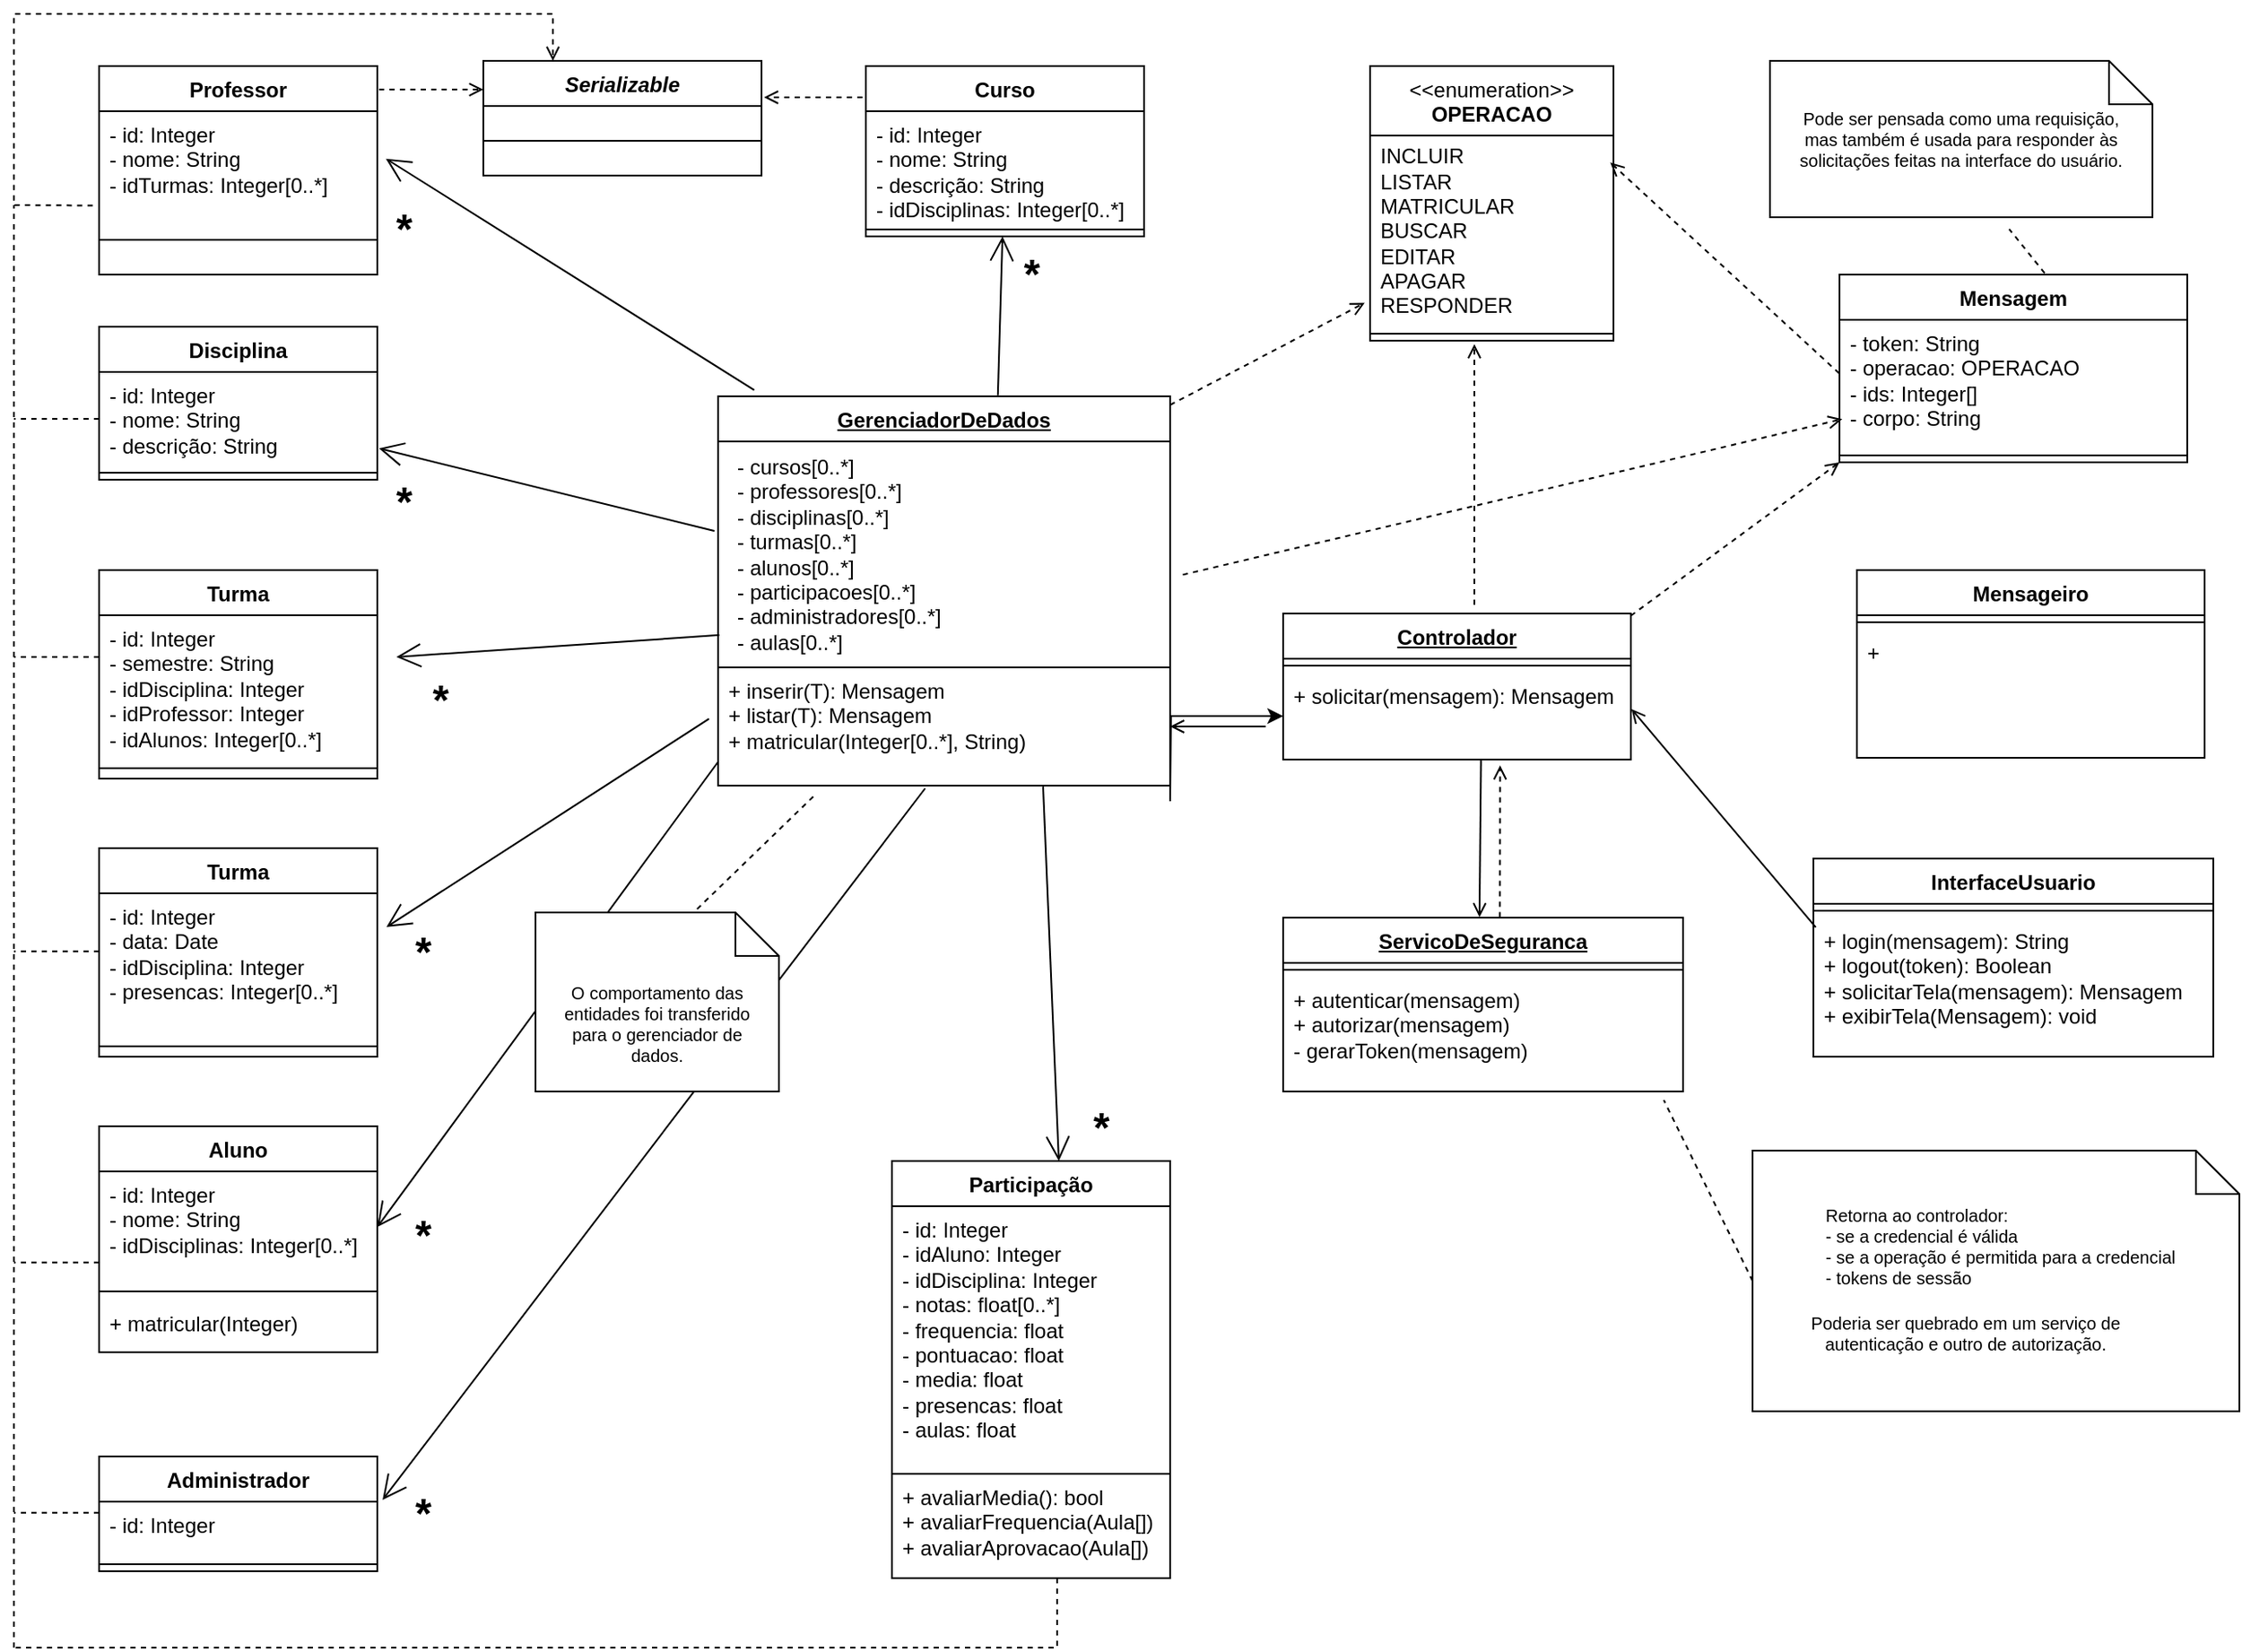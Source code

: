 <mxfile version="23.1.5" type="device">
  <diagram name="Página-1" id="evqLYOdlQefZDWV36I06">
    <mxGraphModel dx="1596" dy="2509" grid="1" gridSize="10" guides="1" tooltips="1" connect="1" arrows="1" fold="1" page="0" pageScale="1" pageWidth="827" pageHeight="1169" math="0" shadow="0">
      <root>
        <mxCell id="0" />
        <mxCell id="1" parent="0" />
        <mxCell id="RMKO6kotr09HRD4WkbEx-7" value="" style="endArrow=open;endFill=1;endSize=12;html=1;rounded=0;entryX=1.031;entryY=0.333;entryDx=0;entryDy=0;entryPerimeter=0;exitX=0.08;exitY=-0.016;exitDx=0;exitDy=0;exitPerimeter=0;" parent="1" source="RMKO6kotr09HRD4WkbEx-42" edge="1">
          <mxGeometry width="160" relative="1" as="geometry">
            <mxPoint x="-368.206" y="-887" as="sourcePoint" />
            <mxPoint x="-466.04" y="-1376.68" as="targetPoint" />
          </mxGeometry>
        </mxCell>
        <mxCell id="RMKO6kotr09HRD4WkbEx-8" value="" style="endArrow=open;endFill=1;endSize=12;html=1;rounded=0;exitX=-0.008;exitY=0.396;exitDx=0;exitDy=0;exitPerimeter=0;" parent="1" source="Co9PbLlmfqyVWT2DBjAQ-30" edge="1">
          <mxGeometry width="160" relative="1" as="geometry">
            <mxPoint x="-186.96" y="-1136.002" as="sourcePoint" />
            <mxPoint x="-470" y="-1210" as="targetPoint" />
          </mxGeometry>
        </mxCell>
        <mxCell id="RMKO6kotr09HRD4WkbEx-9" value="" style="endArrow=open;endFill=1;endSize=12;html=1;rounded=0;entryX=1;entryY=0.5;entryDx=0;entryDy=0;exitX=0.001;exitY=0.794;exitDx=0;exitDy=0;exitPerimeter=0;" parent="1" source="RMKO6kotr09HRD4WkbEx-45" target="RMKO6kotr09HRD4WkbEx-39" edge="1">
          <mxGeometry width="160" relative="1" as="geometry">
            <mxPoint x="-550" y="-753.306" as="sourcePoint" />
            <mxPoint x="-340" y="-750" as="targetPoint" />
          </mxGeometry>
        </mxCell>
        <mxCell id="RMKO6kotr09HRD4WkbEx-10" value="" style="endArrow=open;endFill=1;endSize=12;html=1;rounded=0;exitX=0.003;exitY=0.857;exitDx=0;exitDy=0;exitPerimeter=0;" parent="1" source="Co9PbLlmfqyVWT2DBjAQ-30" edge="1">
          <mxGeometry width="160" relative="1" as="geometry">
            <mxPoint x="-200" y="-950" as="sourcePoint" />
            <mxPoint x="-460" y="-1090" as="targetPoint" />
          </mxGeometry>
        </mxCell>
        <mxCell id="RMKO6kotr09HRD4WkbEx-18" value="Administrador" style="swimlane;fontStyle=1;align=center;verticalAlign=top;childLayout=stackLayout;horizontal=1;startSize=26;horizontalStack=0;resizeParent=1;resizeParentMax=0;resizeLast=0;collapsible=1;marginBottom=0;whiteSpace=wrap;html=1;" parent="1" vertex="1">
          <mxGeometry x="-631" y="-630" width="160" height="66" as="geometry" />
        </mxCell>
        <mxCell id="RMKO6kotr09HRD4WkbEx-19" value="- id: Integer" style="text;strokeColor=none;fillColor=none;align=left;verticalAlign=top;spacingLeft=4;spacingRight=4;overflow=hidden;rotatable=0;points=[[0,0.5],[1,0.5]];portConstraint=eastwest;whiteSpace=wrap;html=1;" parent="RMKO6kotr09HRD4WkbEx-18" vertex="1">
          <mxGeometry y="26" width="160" height="32" as="geometry" />
        </mxCell>
        <mxCell id="RMKO6kotr09HRD4WkbEx-20" value="" style="line;strokeWidth=1;fillColor=none;align=left;verticalAlign=middle;spacingTop=-1;spacingLeft=3;spacingRight=3;rotatable=0;labelPosition=right;points=[];portConstraint=eastwest;strokeColor=inherit;" parent="RMKO6kotr09HRD4WkbEx-18" vertex="1">
          <mxGeometry y="58" width="160" height="8" as="geometry" />
        </mxCell>
        <mxCell id="RMKO6kotr09HRD4WkbEx-22" value="InterfaceUsuario" style="swimlane;fontStyle=1;align=center;verticalAlign=top;childLayout=stackLayout;horizontal=1;startSize=26;horizontalStack=0;resizeParent=1;resizeParentMax=0;resizeLast=0;collapsible=1;marginBottom=0;whiteSpace=wrap;html=1;" parent="1" vertex="1">
          <mxGeometry x="355" y="-974" width="230" height="114" as="geometry" />
        </mxCell>
        <mxCell id="RMKO6kotr09HRD4WkbEx-24" value="" style="line;strokeWidth=1;fillColor=none;align=left;verticalAlign=middle;spacingTop=-1;spacingLeft=3;spacingRight=3;rotatable=0;labelPosition=right;points=[];portConstraint=eastwest;strokeColor=inherit;" parent="RMKO6kotr09HRD4WkbEx-22" vertex="1">
          <mxGeometry y="26" width="230" height="8" as="geometry" />
        </mxCell>
        <mxCell id="RMKO6kotr09HRD4WkbEx-25" value="+ login(mensagem): String&lt;br&gt;+ logout(token): Boolean&lt;br&gt;+ solicitarTela(mensagem): Mensagem&lt;br&gt;+ exibirTela(Mensagem): void" style="text;strokeColor=none;fillColor=none;align=left;verticalAlign=top;spacingLeft=4;spacingRight=4;overflow=hidden;rotatable=0;points=[[0,0.5],[1,0.5]];portConstraint=eastwest;whiteSpace=wrap;html=1;" parent="RMKO6kotr09HRD4WkbEx-22" vertex="1">
          <mxGeometry y="34" width="230" height="80" as="geometry" />
        </mxCell>
        <mxCell id="RMKO6kotr09HRD4WkbEx-26" value="Professor" style="swimlane;fontStyle=1;align=center;verticalAlign=top;childLayout=stackLayout;horizontal=1;startSize=26;horizontalStack=0;resizeParent=1;resizeParentMax=0;resizeLast=0;collapsible=1;marginBottom=0;whiteSpace=wrap;html=1;" parent="1" vertex="1">
          <mxGeometry x="-631" y="-1430" width="160" height="120" as="geometry" />
        </mxCell>
        <mxCell id="RMKO6kotr09HRD4WkbEx-27" value="- id: Integer&lt;br&gt;- nome: String&lt;br&gt;- idTurmas: Integer[0..*]" style="text;strokeColor=none;fillColor=none;align=left;verticalAlign=top;spacingLeft=4;spacingRight=4;overflow=hidden;rotatable=0;points=[[0,0.5],[1,0.5]];portConstraint=eastwest;whiteSpace=wrap;html=1;" parent="RMKO6kotr09HRD4WkbEx-26" vertex="1">
          <mxGeometry y="26" width="160" height="54" as="geometry" />
        </mxCell>
        <mxCell id="RMKO6kotr09HRD4WkbEx-28" value="" style="line;strokeWidth=1;fillColor=none;align=left;verticalAlign=middle;spacingTop=-1;spacingLeft=3;spacingRight=3;rotatable=0;labelPosition=right;points=[];portConstraint=eastwest;strokeColor=inherit;" parent="RMKO6kotr09HRD4WkbEx-26" vertex="1">
          <mxGeometry y="80" width="160" height="40" as="geometry" />
        </mxCell>
        <mxCell id="RMKO6kotr09HRD4WkbEx-30" value="Disciplina" style="swimlane;fontStyle=1;align=center;verticalAlign=top;childLayout=stackLayout;horizontal=1;startSize=26;horizontalStack=0;resizeParent=1;resizeParentMax=0;resizeLast=0;collapsible=1;marginBottom=0;whiteSpace=wrap;html=1;" parent="1" vertex="1">
          <mxGeometry x="-631" y="-1280" width="160" height="88" as="geometry" />
        </mxCell>
        <mxCell id="RMKO6kotr09HRD4WkbEx-31" value="- id: Integer&lt;div&gt;- nome: String&lt;/div&gt;- descrição: String" style="text;strokeColor=none;fillColor=none;align=left;verticalAlign=top;spacingLeft=4;spacingRight=4;overflow=hidden;rotatable=0;points=[[0,0.5],[1,0.5]];portConstraint=eastwest;whiteSpace=wrap;html=1;" parent="RMKO6kotr09HRD4WkbEx-30" vertex="1">
          <mxGeometry y="26" width="160" height="54" as="geometry" />
        </mxCell>
        <mxCell id="RMKO6kotr09HRD4WkbEx-32" value="" style="line;strokeWidth=1;fillColor=none;align=left;verticalAlign=middle;spacingTop=-1;spacingLeft=3;spacingRight=3;rotatable=0;labelPosition=right;points=[];portConstraint=eastwest;strokeColor=inherit;" parent="RMKO6kotr09HRD4WkbEx-30" vertex="1">
          <mxGeometry y="80" width="160" height="8" as="geometry" />
        </mxCell>
        <mxCell id="RMKO6kotr09HRD4WkbEx-34" value="Turma" style="swimlane;fontStyle=1;align=center;verticalAlign=top;childLayout=stackLayout;horizontal=1;startSize=26;horizontalStack=0;resizeParent=1;resizeParentMax=0;resizeLast=0;collapsible=1;marginBottom=0;whiteSpace=wrap;html=1;" parent="1" vertex="1">
          <mxGeometry x="-631" y="-1140" width="160" height="120" as="geometry" />
        </mxCell>
        <mxCell id="RMKO6kotr09HRD4WkbEx-35" value="&lt;div&gt;- id: Integer&lt;/div&gt;&lt;div&gt;- semestre: String&lt;br&gt;&lt;/div&gt;&lt;div&gt;- idDisciplina: Integer&lt;/div&gt;&lt;div&gt;- idProfessor: Integer&lt;/div&gt;&lt;div&gt;- idAlunos: Integer[0..*]&lt;/div&gt;" style="text;strokeColor=none;fillColor=none;align=left;verticalAlign=top;spacingLeft=4;spacingRight=4;overflow=hidden;rotatable=0;points=[[0,0.5],[1,0.5]];portConstraint=eastwest;whiteSpace=wrap;html=1;" parent="RMKO6kotr09HRD4WkbEx-34" vertex="1">
          <mxGeometry y="26" width="160" height="84" as="geometry" />
        </mxCell>
        <mxCell id="RMKO6kotr09HRD4WkbEx-36" value="" style="line;strokeWidth=1;fillColor=none;align=left;verticalAlign=middle;spacingTop=-1;spacingLeft=3;spacingRight=3;rotatable=0;labelPosition=right;points=[];portConstraint=eastwest;strokeColor=inherit;" parent="RMKO6kotr09HRD4WkbEx-34" vertex="1">
          <mxGeometry y="110" width="160" height="8" as="geometry" />
        </mxCell>
        <mxCell id="RMKO6kotr09HRD4WkbEx-37" value="&lt;div&gt;&lt;br&gt;&lt;/div&gt;" style="text;strokeColor=none;fillColor=none;align=left;verticalAlign=top;spacingLeft=4;spacingRight=4;overflow=hidden;rotatable=0;points=[[0,0.5],[1,0.5]];portConstraint=eastwest;whiteSpace=wrap;html=1;" parent="RMKO6kotr09HRD4WkbEx-34" vertex="1">
          <mxGeometry y="118" width="160" height="2" as="geometry" />
        </mxCell>
        <mxCell id="RMKO6kotr09HRD4WkbEx-38" value="Aluno" style="swimlane;fontStyle=1;align=center;verticalAlign=top;childLayout=stackLayout;horizontal=1;startSize=26;horizontalStack=0;resizeParent=1;resizeParentMax=0;resizeLast=0;collapsible=1;marginBottom=0;whiteSpace=wrap;html=1;" parent="1" vertex="1">
          <mxGeometry x="-631" y="-820" width="160" height="130" as="geometry" />
        </mxCell>
        <mxCell id="RMKO6kotr09HRD4WkbEx-39" value="&lt;div&gt;- id: Integer&lt;/div&gt;&lt;div&gt;- nome: String&lt;/div&gt;&lt;div&gt;- idDisciplinas: Integer[0..*]&lt;br&gt;&lt;/div&gt;" style="text;strokeColor=none;fillColor=none;align=left;verticalAlign=top;spacingLeft=4;spacingRight=4;overflow=hidden;rotatable=0;points=[[0,0.5],[1,0.5]];portConstraint=eastwest;whiteSpace=wrap;html=1;" parent="RMKO6kotr09HRD4WkbEx-38" vertex="1">
          <mxGeometry y="26" width="160" height="64" as="geometry" />
        </mxCell>
        <mxCell id="RMKO6kotr09HRD4WkbEx-40" value="" style="line;strokeWidth=1;fillColor=none;align=left;verticalAlign=middle;spacingTop=-1;spacingLeft=3;spacingRight=3;rotatable=0;labelPosition=right;points=[];portConstraint=eastwest;strokeColor=inherit;" parent="RMKO6kotr09HRD4WkbEx-38" vertex="1">
          <mxGeometry y="90" width="160" height="10" as="geometry" />
        </mxCell>
        <mxCell id="Co9PbLlmfqyVWT2DBjAQ-34" value="+ matricular(Integer)" style="text;strokeColor=none;fillColor=none;align=left;verticalAlign=top;spacingLeft=4;spacingRight=4;overflow=hidden;rotatable=0;points=[[0,0.5],[1,0.5]];portConstraint=eastwest;whiteSpace=wrap;html=1;" vertex="1" parent="RMKO6kotr09HRD4WkbEx-38">
          <mxGeometry y="100" width="160" height="30" as="geometry" />
        </mxCell>
        <mxCell id="RMKO6kotr09HRD4WkbEx-42" value="&lt;u&gt;GerenciadorDeDados&lt;/u&gt;" style="swimlane;fontStyle=1;align=center;verticalAlign=top;childLayout=stackLayout;horizontal=1;startSize=26;horizontalStack=0;resizeParent=1;resizeParentMax=0;resizeLast=0;collapsible=1;marginBottom=0;whiteSpace=wrap;html=1;" parent="1" vertex="1">
          <mxGeometry x="-275" y="-1240" width="260" height="224" as="geometry" />
        </mxCell>
        <mxCell id="Co9PbLlmfqyVWT2DBjAQ-30" value="- cursos[0..*]&lt;br&gt;- professores[0..*]&lt;br&gt;- disciplinas[0..*]&lt;br&gt;- turmas[0..*]&lt;br&gt;- alunos[0..*]&lt;br&gt;- participacoes[0..*]&lt;br&gt;- administradores[0..*]&lt;br&gt;- aulas[0..*]" style="text;html=1;align=left;verticalAlign=middle;resizable=0;points=[];autosize=1;strokeColor=default;fillColor=none;spacingLeft=9;" vertex="1" parent="RMKO6kotr09HRD4WkbEx-42">
          <mxGeometry y="26" width="260" height="130" as="geometry" />
        </mxCell>
        <mxCell id="RMKO6kotr09HRD4WkbEx-45" value="+ inserir(T): Mensagem&lt;br&gt;+ listar(T): Mensagem&lt;br&gt;+ matricular(Integer[0..*], String)" style="text;strokeColor=none;fillColor=none;align=left;verticalAlign=top;spacingLeft=4;spacingRight=4;overflow=hidden;rotatable=0;points=[[0,0.5],[1,0.5]];portConstraint=eastwest;whiteSpace=wrap;html=1;" parent="RMKO6kotr09HRD4WkbEx-42" vertex="1">
          <mxGeometry y="156" width="260" height="68" as="geometry" />
        </mxCell>
        <mxCell id="RMKO6kotr09HRD4WkbEx-46" value="Curso" style="swimlane;fontStyle=1;align=center;verticalAlign=top;childLayout=stackLayout;horizontal=1;startSize=26;horizontalStack=0;resizeParent=1;resizeParentMax=0;resizeLast=0;collapsible=1;marginBottom=0;whiteSpace=wrap;html=1;" parent="1" vertex="1">
          <mxGeometry x="-190" y="-1430" width="160" height="98" as="geometry" />
        </mxCell>
        <mxCell id="RMKO6kotr09HRD4WkbEx-47" value="&lt;div&gt;- id: Integer&lt;/div&gt;&lt;div&gt;- nome: String&lt;/div&gt;&lt;div&gt;- descrição: String&lt;br&gt;&lt;/div&gt;&lt;div&gt;- idDisciplinas: Integer[0..*]&lt;/div&gt;" style="text;strokeColor=none;fillColor=none;align=left;verticalAlign=top;spacingLeft=4;spacingRight=4;overflow=hidden;rotatable=0;points=[[0,0.5],[1,0.5]];portConstraint=eastwest;whiteSpace=wrap;html=1;" parent="RMKO6kotr09HRD4WkbEx-46" vertex="1">
          <mxGeometry y="26" width="160" height="64" as="geometry" />
        </mxCell>
        <mxCell id="RMKO6kotr09HRD4WkbEx-48" value="" style="line;strokeWidth=1;fillColor=none;align=left;verticalAlign=middle;spacingTop=-1;spacingLeft=3;spacingRight=3;rotatable=0;labelPosition=right;points=[];portConstraint=eastwest;strokeColor=inherit;" parent="RMKO6kotr09HRD4WkbEx-46" vertex="1">
          <mxGeometry y="90" width="160" height="8" as="geometry" />
        </mxCell>
        <mxCell id="RMKO6kotr09HRD4WkbEx-51" value="" style="endArrow=open;endFill=1;endSize=12;html=1;rounded=0;exitX=0.619;exitY=-0.003;exitDx=0;exitDy=0;exitPerimeter=0;" parent="1" source="RMKO6kotr09HRD4WkbEx-42" target="RMKO6kotr09HRD4WkbEx-46" edge="1">
          <mxGeometry width="160" relative="1" as="geometry">
            <mxPoint x="-531" y="-870" as="sourcePoint" />
            <mxPoint x="-419" y="-1040" as="targetPoint" />
          </mxGeometry>
        </mxCell>
        <mxCell id="RMKO6kotr09HRD4WkbEx-62" value="" style="endArrow=open;endFill=1;endSize=12;html=1;rounded=0;entryX=1.019;entryY=-0.031;entryDx=0;entryDy=0;entryPerimeter=0;exitX=0.458;exitY=1.024;exitDx=0;exitDy=0;exitPerimeter=0;" parent="1" source="RMKO6kotr09HRD4WkbEx-45" target="RMKO6kotr09HRD4WkbEx-19" edge="1">
          <mxGeometry width="160" relative="1" as="geometry">
            <mxPoint x="-130" y="-980" as="sourcePoint" />
            <mxPoint x="-117" y="-746" as="targetPoint" />
          </mxGeometry>
        </mxCell>
        <mxCell id="RMKO6kotr09HRD4WkbEx-67" value="Participação" style="swimlane;fontStyle=1;align=center;verticalAlign=top;childLayout=stackLayout;horizontal=1;startSize=26;horizontalStack=0;resizeParent=1;resizeParentMax=0;resizeLast=0;collapsible=1;marginBottom=0;whiteSpace=wrap;html=1;" parent="1" vertex="1">
          <mxGeometry x="-175" y="-800" width="160" height="240" as="geometry" />
        </mxCell>
        <mxCell id="RMKO6kotr09HRD4WkbEx-68" value="&lt;div&gt;- id: Integer&lt;/div&gt;&lt;div&gt;- idAluno: Integer&lt;/div&gt;&lt;div&gt;- idDisciplina: Integer&lt;/div&gt;&lt;div&gt;- notas: float[0..*]&lt;/div&gt;&lt;div&gt;- frequencia: float&lt;br&gt;&lt;/div&gt;&lt;div&gt;- pontuacao: float&lt;/div&gt;&lt;div&gt;- media: float&lt;/div&gt;&lt;div&gt;- presencas: float&lt;/div&gt;&lt;div&gt;- aulas: float&lt;/div&gt;" style="text;strokeColor=none;fillColor=none;align=left;verticalAlign=top;spacingLeft=4;spacingRight=4;overflow=hidden;rotatable=0;points=[[0,0.5],[1,0.5]];portConstraint=eastwest;whiteSpace=wrap;html=1;" parent="RMKO6kotr09HRD4WkbEx-67" vertex="1">
          <mxGeometry y="26" width="160" height="154" as="geometry" />
        </mxCell>
        <mxCell id="Co9PbLlmfqyVWT2DBjAQ-3" value="&lt;div&gt;+ avaliarMedia(): bool&lt;/div&gt;&lt;div&gt;+ avaliarFrequencia(Aula[])&lt;/div&gt;&lt;div&gt;+ avaliarAprovacao(Aula[])&lt;/div&gt;" style="text;strokeColor=default;fillColor=none;align=left;verticalAlign=top;spacingLeft=4;spacingRight=4;overflow=hidden;rotatable=0;points=[[0,0.5],[1,0.5]];portConstraint=eastwest;whiteSpace=wrap;html=1;" vertex="1" parent="RMKO6kotr09HRD4WkbEx-67">
          <mxGeometry y="180" width="160" height="60" as="geometry" />
        </mxCell>
        <mxCell id="RMKO6kotr09HRD4WkbEx-71" value="" style="endArrow=open;endFill=1;endSize=12;html=1;rounded=0;exitX=0.719;exitY=1.008;exitDx=0;exitDy=0;exitPerimeter=0;entryX=0.6;entryY=0;entryDx=0;entryDy=0;entryPerimeter=0;" parent="1" source="RMKO6kotr09HRD4WkbEx-45" target="RMKO6kotr09HRD4WkbEx-67" edge="1">
          <mxGeometry width="160" relative="1" as="geometry">
            <mxPoint x="-200" y="-974" as="sourcePoint" />
            <mxPoint x="-630" y="-956" as="targetPoint" />
          </mxGeometry>
        </mxCell>
        <mxCell id="RMKO6kotr09HRD4WkbEx-75" value="&lt;font style=&quot;font-size: 24px;&quot;&gt;*&lt;/font&gt;" style="text;align=center;fontStyle=1;verticalAlign=middle;spacingLeft=3;spacingRight=3;strokeColor=none;rotatable=0;points=[[0,0.5],[1,0.5]];portConstraint=eastwest;html=1;" parent="1" vertex="1">
          <mxGeometry x="-110" y="-1323" width="30" height="26" as="geometry" />
        </mxCell>
        <mxCell id="RMKO6kotr09HRD4WkbEx-76" value="&lt;font style=&quot;font-size: 24px;&quot;&gt;*&lt;/font&gt;" style="text;align=center;fontStyle=1;verticalAlign=middle;spacingLeft=3;spacingRight=3;strokeColor=none;rotatable=0;points=[[0,0.5],[1,0.5]];portConstraint=eastwest;html=1;" parent="1" vertex="1">
          <mxGeometry x="-471" y="-1349" width="30" height="26" as="geometry" />
        </mxCell>
        <mxCell id="RMKO6kotr09HRD4WkbEx-77" value="&lt;font style=&quot;font-size: 24px;&quot;&gt;*&lt;/font&gt;" style="text;align=center;fontStyle=1;verticalAlign=middle;spacingLeft=3;spacingRight=3;strokeColor=none;rotatable=0;points=[[0,0.5],[1,0.5]];portConstraint=eastwest;html=1;" parent="1" vertex="1">
          <mxGeometry x="-471" y="-1192" width="30" height="26" as="geometry" />
        </mxCell>
        <mxCell id="RMKO6kotr09HRD4WkbEx-78" value="&lt;font style=&quot;font-size: 24px;&quot;&gt;*&lt;/font&gt;" style="text;align=center;fontStyle=1;verticalAlign=middle;spacingLeft=3;spacingRight=3;strokeColor=none;rotatable=0;points=[[0,0.5],[1,0.5]];portConstraint=eastwest;html=1;" parent="1" vertex="1">
          <mxGeometry x="-450" y="-1080" width="30" height="30" as="geometry" />
        </mxCell>
        <mxCell id="RMKO6kotr09HRD4WkbEx-79" value="&lt;font style=&quot;font-size: 24px;&quot;&gt;*&lt;/font&gt;" style="text;align=center;fontStyle=1;verticalAlign=middle;spacingLeft=3;spacingRight=3;strokeColor=none;rotatable=0;points=[[0,0.5],[1,0.5]];portConstraint=eastwest;html=1;" parent="1" vertex="1">
          <mxGeometry x="-460" y="-770" width="30" height="26" as="geometry" />
        </mxCell>
        <mxCell id="RMKO6kotr09HRD4WkbEx-80" value="&lt;font style=&quot;font-size: 24px;&quot;&gt;*&lt;/font&gt;" style="text;align=center;fontStyle=1;verticalAlign=middle;spacingLeft=3;spacingRight=3;strokeColor=none;rotatable=0;points=[[0,0.5],[1,0.5]];portConstraint=eastwest;html=1;" parent="1" vertex="1">
          <mxGeometry x="-460" y="-610" width="30" height="25" as="geometry" />
        </mxCell>
        <mxCell id="RMKO6kotr09HRD4WkbEx-81" value="&lt;font style=&quot;font-size: 24px;&quot;&gt;*&lt;/font&gt;" style="text;align=center;fontStyle=1;verticalAlign=middle;spacingLeft=3;spacingRight=3;strokeColor=none;rotatable=0;points=[[0,0.5],[1,0.5]];portConstraint=eastwest;html=1;" parent="1" vertex="1">
          <mxGeometry x="-70" y="-832" width="30" height="26" as="geometry" />
        </mxCell>
        <mxCell id="emz3BBwZMGsStCKL-ABv-24" value="&lt;u&gt;Controlador&lt;/u&gt;" style="swimlane;fontStyle=1;align=center;verticalAlign=top;childLayout=stackLayout;horizontal=1;startSize=26;horizontalStack=0;resizeParent=1;resizeParentMax=0;resizeLast=0;collapsible=1;marginBottom=0;whiteSpace=wrap;html=1;" parent="1" vertex="1">
          <mxGeometry x="50" y="-1115" width="200" height="84" as="geometry" />
        </mxCell>
        <mxCell id="emz3BBwZMGsStCKL-ABv-26" value="" style="line;strokeWidth=1;fillColor=none;align=left;verticalAlign=middle;spacingTop=-1;spacingLeft=3;spacingRight=3;rotatable=0;labelPosition=right;points=[];portConstraint=eastwest;strokeColor=inherit;" parent="emz3BBwZMGsStCKL-ABv-24" vertex="1">
          <mxGeometry y="26" width="200" height="8" as="geometry" />
        </mxCell>
        <mxCell id="emz3BBwZMGsStCKL-ABv-27" value="+ solicitar(mensagem): Mensagem" style="text;strokeColor=none;fillColor=none;align=left;verticalAlign=top;spacingLeft=4;spacingRight=4;overflow=hidden;rotatable=0;points=[[0,0.5],[1,0.5]];portConstraint=eastwest;whiteSpace=wrap;html=1;" parent="emz3BBwZMGsStCKL-ABv-24" vertex="1">
          <mxGeometry y="34" width="200" height="50" as="geometry" />
        </mxCell>
        <mxCell id="emz3BBwZMGsStCKL-ABv-36" value="Mensagem" style="swimlane;fontStyle=1;align=center;verticalAlign=top;childLayout=stackLayout;horizontal=1;startSize=26;horizontalStack=0;resizeParent=1;resizeParentMax=0;resizeLast=0;collapsible=1;marginBottom=0;whiteSpace=wrap;html=1;" parent="1" vertex="1">
          <mxGeometry x="370" y="-1310" width="200" height="108" as="geometry" />
        </mxCell>
        <mxCell id="emz3BBwZMGsStCKL-ABv-37" value="- token: String&lt;br&gt;- operacao: OPERACAO&lt;div&gt;- ids: Integer[]&lt;/div&gt;&lt;div&gt;- corpo: String&lt;/div&gt;" style="text;strokeColor=none;fillColor=none;align=left;verticalAlign=top;spacingLeft=4;spacingRight=4;overflow=hidden;rotatable=0;points=[[0,0.5],[1,0.5]];portConstraint=eastwest;whiteSpace=wrap;html=1;" parent="emz3BBwZMGsStCKL-ABv-36" vertex="1">
          <mxGeometry y="26" width="200" height="74" as="geometry" />
        </mxCell>
        <mxCell id="emz3BBwZMGsStCKL-ABv-38" value="" style="line;strokeWidth=1;fillColor=none;align=left;verticalAlign=middle;spacingTop=-1;spacingLeft=3;spacingRight=3;rotatable=0;labelPosition=right;points=[];portConstraint=eastwest;strokeColor=inherit;" parent="emz3BBwZMGsStCKL-ABv-36" vertex="1">
          <mxGeometry y="100" width="200" height="8" as="geometry" />
        </mxCell>
        <mxCell id="emz3BBwZMGsStCKL-ABv-43" value="&amp;lt;&amp;lt;enumeration&amp;gt;&amp;gt;&lt;br&gt;&lt;b&gt;OPERACAO&lt;/b&gt;" style="swimlane;fontStyle=0;align=center;verticalAlign=top;childLayout=stackLayout;horizontal=1;startSize=40;horizontalStack=0;resizeParent=1;resizeParentMax=0;resizeLast=0;collapsible=0;marginBottom=0;html=1;whiteSpace=wrap;" parent="1" vertex="1">
          <mxGeometry x="100" y="-1430" width="140" height="158" as="geometry" />
        </mxCell>
        <mxCell id="emz3BBwZMGsStCKL-ABv-45" value="INCLUIR&lt;br&gt;LISTAR&lt;br&gt;MATRICULAR&lt;br&gt;BUSCAR&lt;br&gt;EDITAR&lt;br&gt;APAGAR&lt;br&gt;RESPONDER" style="text;html=1;strokeColor=none;fillColor=none;align=left;verticalAlign=middle;spacingLeft=4;spacingRight=4;overflow=hidden;rotatable=0;points=[[0,0.5],[1,0.5]];portConstraint=eastwest;whiteSpace=wrap;" parent="emz3BBwZMGsStCKL-ABv-43" vertex="1">
          <mxGeometry y="40" width="140" height="110" as="geometry" />
        </mxCell>
        <mxCell id="emz3BBwZMGsStCKL-ABv-48" value="" style="line;strokeWidth=1;fillColor=none;align=left;verticalAlign=middle;spacingTop=-1;spacingLeft=3;spacingRight=3;rotatable=0;labelPosition=right;points=[];portConstraint=eastwest;" parent="emz3BBwZMGsStCKL-ABv-43" vertex="1">
          <mxGeometry y="150" width="140" height="8" as="geometry" />
        </mxCell>
        <mxCell id="emz3BBwZMGsStCKL-ABv-51" style="rounded=0;orthogonalLoop=1;jettySize=auto;html=1;dashed=1;endArrow=open;endFill=0;exitX=-0.001;exitY=0.416;exitDx=0;exitDy=0;exitPerimeter=0;entryX=0.987;entryY=0.141;entryDx=0;entryDy=0;entryPerimeter=0;" parent="1" source="emz3BBwZMGsStCKL-ABv-37" target="emz3BBwZMGsStCKL-ABv-45" edge="1">
          <mxGeometry relative="1" as="geometry">
            <mxPoint x="480" y="-1144.5" as="sourcePoint" />
            <mxPoint x="480" y="-1245.5" as="targetPoint" />
          </mxGeometry>
        </mxCell>
        <mxCell id="emz3BBwZMGsStCKL-ABv-57" value="&lt;blockquote style=&quot;margin: 0 0 0 40px; border: none; padding: 0px;&quot;&gt;&lt;/blockquote&gt;&lt;blockquote style=&quot;margin: 0 0 0 40px; border: none; padding: 0px;&quot;&gt;&lt;/blockquote&gt;&lt;blockquote style=&quot;margin: 0 0 0 40px; border: none; padding: 0px;&quot;&gt;&lt;span style=&quot;background-color: initial; font-size: 10px;&quot;&gt;&lt;div style=&quot;&quot;&gt;&lt;span style=&quot;background-color: initial;&quot;&gt;Retorna ao controlador:&lt;/span&gt;&lt;/div&gt;&lt;/span&gt;&lt;/blockquote&gt;&lt;blockquote style=&quot;margin: 0 0 0 40px; border: none; padding: 0px;&quot;&gt;&lt;/blockquote&gt;&lt;blockquote style=&quot;margin: 0 0 0 40px; border: none; padding: 0px;&quot;&gt;&lt;span style=&quot;background-color: initial; font-size: 10px;&quot;&gt;&lt;div style=&quot;&quot;&gt;&lt;span style=&quot;background-color: initial;&quot;&gt;- se a credencial é válida&lt;/span&gt;&lt;/div&gt;&lt;/span&gt;&lt;span style=&quot;background-color: initial; font-size: 10px;&quot;&gt;&lt;div style=&quot;&quot;&gt;&lt;span style=&quot;background-color: initial;&quot;&gt;- se a operação é permitida para a credencial&lt;/span&gt;&lt;/div&gt;&lt;/span&gt;&lt;span style=&quot;background-color: initial; font-size: 10px;&quot;&gt;&lt;div style=&quot;&quot;&gt;&lt;span style=&quot;background-color: initial;&quot;&gt;- tokens de sessão&lt;/span&gt;&lt;/div&gt;&lt;/span&gt;&lt;/blockquote&gt;&lt;blockquote style=&quot;margin: 0 0 0 40px; border: none; padding: 0px;&quot;&gt;&lt;/blockquote&gt;&lt;blockquote style=&quot;margin: 0 0 0 40px; border: none; padding: 0px;&quot;&gt;&lt;/blockquote&gt;&lt;div style=&quot;text-align: center;&quot;&gt;&lt;span style=&quot;font-size: 10px;&quot;&gt;&lt;br&gt;&lt;/span&gt;&lt;/div&gt;&lt;font style=&quot;font-size: 10px;&quot;&gt;&lt;div style=&quot;text-align: center;&quot;&gt;&lt;span style=&quot;background-color: initial;&quot;&gt;Poderia ser quebrado em um serviço de&lt;/span&gt;&lt;/div&gt;&lt;div style=&quot;text-align: center;&quot;&gt;&lt;span style=&quot;background-color: initial;&quot;&gt;autenticação e outro de autorização.&lt;/span&gt;&lt;/div&gt;&lt;/font&gt;&lt;blockquote style=&quot;margin: 0 0 0 40px; border: none; padding: 0px;&quot;&gt;&lt;/blockquote&gt;&lt;blockquote style=&quot;margin: 0 0 0 40px; border: none; padding: 0px;&quot;&gt;&lt;/blockquote&gt;" style="shape=note2;boundedLbl=1;whiteSpace=wrap;html=1;size=25;verticalAlign=top;align=left;" parent="1" vertex="1">
          <mxGeometry x="320" y="-806" width="280" height="150" as="geometry" />
        </mxCell>
        <mxCell id="emz3BBwZMGsStCKL-ABv-58" style="rounded=0;orthogonalLoop=1;jettySize=auto;html=1;entryX=0.952;entryY=1.075;entryDx=0;entryDy=0;endArrow=none;endFill=0;dashed=1;exitX=0;exitY=0.5;exitDx=0;exitDy=0;exitPerimeter=0;entryPerimeter=0;" parent="1" source="emz3BBwZMGsStCKL-ABv-57" target="emz3BBwZMGsStCKL-ABv-72" edge="1">
          <mxGeometry relative="1" as="geometry">
            <mxPoint x="417" y="-788.5" as="sourcePoint" />
            <mxPoint x="260" y="-836.5" as="targetPoint" />
          </mxGeometry>
        </mxCell>
        <mxCell id="emz3BBwZMGsStCKL-ABv-60" style="rounded=0;orthogonalLoop=1;jettySize=auto;html=1;endArrow=open;endFill=0;exitX=0.006;exitY=0.069;exitDx=0;exitDy=0;exitPerimeter=0;entryX=1.002;entryY=0.942;entryDx=0;entryDy=0;entryPerimeter=0;" parent="1" source="RMKO6kotr09HRD4WkbEx-25" edge="1">
          <mxGeometry relative="1" as="geometry">
            <mxPoint x="382" y="-1063.5" as="sourcePoint" />
            <mxPoint x="250.38" y="-1060.008" as="targetPoint" />
          </mxGeometry>
        </mxCell>
        <mxCell id="emz3BBwZMGsStCKL-ABv-61" style="rounded=0;orthogonalLoop=1;jettySize=auto;html=1;endArrow=open;endFill=0;entryX=0.491;entryY=-0.003;entryDx=0;entryDy=0;entryPerimeter=0;exitX=0.569;exitY=1.003;exitDx=0;exitDy=0;exitPerimeter=0;" parent="1" source="emz3BBwZMGsStCKL-ABv-27" target="emz3BBwZMGsStCKL-ABv-70" edge="1">
          <mxGeometry relative="1" as="geometry">
            <mxPoint x="170" y="-995.5" as="sourcePoint" />
            <mxPoint x="169.6" y="-945.04" as="targetPoint" />
          </mxGeometry>
        </mxCell>
        <mxCell id="emz3BBwZMGsStCKL-ABv-63" style="rounded=0;orthogonalLoop=1;jettySize=auto;html=1;dashed=1;endArrow=open;endFill=0;entryX=0.624;entryY=1.068;entryDx=0;entryDy=0;entryPerimeter=0;exitX=0.542;exitY=-0.003;exitDx=0;exitDy=0;exitPerimeter=0;" parent="1" source="emz3BBwZMGsStCKL-ABv-70" target="emz3BBwZMGsStCKL-ABv-27" edge="1">
          <mxGeometry relative="1" as="geometry">
            <mxPoint x="179" y="-950.75" as="sourcePoint" />
            <mxPoint x="40" y="-944.5" as="targetPoint" />
          </mxGeometry>
        </mxCell>
        <mxCell id="emz3BBwZMGsStCKL-ABv-65" style="rounded=0;orthogonalLoop=1;jettySize=auto;html=1;endArrow=open;endFill=0;entryX=1;entryY=0.5;entryDx=0;entryDy=0;" parent="1" target="RMKO6kotr09HRD4WkbEx-45" edge="1">
          <mxGeometry relative="1" as="geometry">
            <mxPoint x="40" y="-1050" as="sourcePoint" />
            <mxPoint x="-30" y="-984" as="targetPoint" />
          </mxGeometry>
        </mxCell>
        <mxCell id="emz3BBwZMGsStCKL-ABv-66" style="rounded=0;orthogonalLoop=1;jettySize=auto;html=1;dashed=1;endArrow=open;endFill=0;exitX=0.449;exitY=0.016;exitDx=0;exitDy=0;exitPerimeter=0;entryX=0;entryY=1;entryDx=0;entryDy=0;" parent="1" target="emz3BBwZMGsStCKL-ABv-36" edge="1">
          <mxGeometry relative="1" as="geometry">
            <mxPoint x="250" y="-1113.75" as="sourcePoint" />
            <mxPoint x="250" y="-1274.75" as="targetPoint" />
          </mxGeometry>
        </mxCell>
        <mxCell id="emz3BBwZMGsStCKL-ABv-67" value="&lt;blockquote style=&quot;margin: 0 0 0 40px; border: none; padding: 0px;&quot;&gt;&lt;/blockquote&gt;&lt;blockquote style=&quot;margin: 0 0 0 40px; border: none; padding: 0px;&quot;&gt;&lt;/blockquote&gt;&lt;span style=&quot;background-color: initial; font-size: 10px;&quot;&gt;&lt;div style=&quot;&quot;&gt;Pode ser pensada como uma requisição, mas também é usada para responder às solicitações feitas na interface do usuário.&lt;/div&gt;&lt;/span&gt;&lt;blockquote style=&quot;margin: 0 0 0 40px; border: none; padding: 0px;&quot;&gt;&lt;/blockquote&gt;&lt;blockquote style=&quot;margin: 0 0 0 40px; border: none; padding: 0px;&quot;&gt;&lt;/blockquote&gt;" style="shape=note2;boundedLbl=1;whiteSpace=wrap;html=1;size=25;verticalAlign=middle;align=center;perimeterSpacing=5;spacing=13;" parent="1" vertex="1">
          <mxGeometry x="330" y="-1433" width="220" height="90" as="geometry" />
        </mxCell>
        <mxCell id="emz3BBwZMGsStCKL-ABv-68" style="rounded=0;orthogonalLoop=1;jettySize=auto;html=1;entryX=0.62;entryY=1.018;entryDx=0;entryDy=0;endArrow=none;endFill=0;dashed=1;exitX=0.59;exitY=-0.008;exitDx=0;exitDy=0;exitPerimeter=0;entryPerimeter=0;" parent="1" source="emz3BBwZMGsStCKL-ABv-36" target="emz3BBwZMGsStCKL-ABv-67" edge="1">
          <mxGeometry relative="1" as="geometry">
            <mxPoint x="510" y="-1294.75" as="sourcePoint" />
            <mxPoint x="450" y="-1400.75" as="targetPoint" />
          </mxGeometry>
        </mxCell>
        <mxCell id="emz3BBwZMGsStCKL-ABv-70" value="&lt;u&gt;ServicoDeSeguranca&lt;/u&gt;" style="swimlane;fontStyle=1;align=center;verticalAlign=top;childLayout=stackLayout;horizontal=1;startSize=26;horizontalStack=0;resizeParent=1;resizeParentMax=0;resizeLast=0;collapsible=1;marginBottom=0;whiteSpace=wrap;html=1;" parent="1" vertex="1">
          <mxGeometry x="50" y="-940" width="230" height="100" as="geometry" />
        </mxCell>
        <mxCell id="emz3BBwZMGsStCKL-ABv-71" value="" style="line;strokeWidth=1;fillColor=none;align=left;verticalAlign=middle;spacingTop=-1;spacingLeft=3;spacingRight=3;rotatable=0;labelPosition=right;points=[];portConstraint=eastwest;strokeColor=inherit;" parent="emz3BBwZMGsStCKL-ABv-70" vertex="1">
          <mxGeometry y="26" width="230" height="8" as="geometry" />
        </mxCell>
        <mxCell id="emz3BBwZMGsStCKL-ABv-72" value="&lt;div&gt;+ autenticar(mensagem)&lt;/div&gt;&lt;div&gt;+ autorizar(mensagem)&lt;/div&gt;&lt;div&gt;- gerarToken(mensagem)&lt;/div&gt;" style="text;strokeColor=none;fillColor=none;align=left;verticalAlign=top;spacingLeft=4;spacingRight=4;overflow=hidden;rotatable=0;points=[[0,0.5],[1,0.5]];portConstraint=eastwest;whiteSpace=wrap;html=1;" parent="emz3BBwZMGsStCKL-ABv-70" vertex="1">
          <mxGeometry y="34" width="230" height="66" as="geometry" />
        </mxCell>
        <mxCell id="emz3BBwZMGsStCKL-ABv-78" value="&lt;blockquote style=&quot;margin: 0 0 0 40px; border: none; padding: 0px;&quot;&gt;&lt;/blockquote&gt;&lt;blockquote style=&quot;margin: 0 0 0 40px; border: none; padding: 0px;&quot;&gt;&lt;/blockquote&gt;&lt;span style=&quot;background-color: initial; font-size: 10px;&quot;&gt;&lt;div style=&quot;&quot;&gt;&lt;br&gt;&lt;/div&gt;&lt;div style=&quot;&quot;&gt;&lt;br&gt;&lt;/div&gt;&lt;div style=&quot;&quot;&gt;O comportamento das entidades foi transferido para o gerenciador de dados.&lt;/div&gt;&lt;/span&gt;&lt;blockquote style=&quot;margin: 0 0 0 40px; border: none; padding: 0px;&quot;&gt;&lt;/blockquote&gt;&lt;blockquote style=&quot;margin: 0 0 0 40px; border: none; padding: 0px;&quot;&gt;&lt;/blockquote&gt;" style="shape=note2;boundedLbl=1;whiteSpace=wrap;html=1;size=25;verticalAlign=middle;align=center;perimeterSpacing=5;spacing=13;" parent="1" vertex="1">
          <mxGeometry x="-380" y="-943" width="140" height="103" as="geometry" />
        </mxCell>
        <mxCell id="emz3BBwZMGsStCKL-ABv-79" style="rounded=0;orthogonalLoop=1;jettySize=auto;html=1;entryX=0.212;entryY=1.088;entryDx=0;entryDy=0;endArrow=none;endFill=0;dashed=1;exitX=0.653;exitY=0.027;exitDx=0;exitDy=0;entryPerimeter=0;exitPerimeter=0;" parent="1" target="RMKO6kotr09HRD4WkbEx-45" edge="1" source="emz3BBwZMGsStCKL-ABv-78">
          <mxGeometry relative="1" as="geometry">
            <mxPoint x="-235" y="-917" as="sourcePoint" />
            <mxPoint x="-200" y="-1000" as="targetPoint" />
          </mxGeometry>
        </mxCell>
        <mxCell id="jgdFR0qIxsH-nrW1u-S5-1" style="rounded=0;orthogonalLoop=1;jettySize=auto;html=1;dashed=1;endArrow=open;endFill=0;exitX=1.028;exitY=0.59;exitDx=0;exitDy=0;entryX=0.008;entryY=0.772;entryDx=0;entryDy=0;entryPerimeter=0;exitPerimeter=0;" parent="1" source="Co9PbLlmfqyVWT2DBjAQ-30" target="emz3BBwZMGsStCKL-ABv-37" edge="1">
          <mxGeometry relative="1" as="geometry">
            <mxPoint x="380" y="-1263" as="sourcePoint" />
            <mxPoint x="218" y="-1389" as="targetPoint" />
          </mxGeometry>
        </mxCell>
        <mxCell id="Co9PbLlmfqyVWT2DBjAQ-7" value="Turma" style="swimlane;fontStyle=1;align=center;verticalAlign=top;childLayout=stackLayout;horizontal=1;startSize=26;horizontalStack=0;resizeParent=1;resizeParentMax=0;resizeLast=0;collapsible=1;marginBottom=0;whiteSpace=wrap;html=1;" vertex="1" parent="1">
          <mxGeometry x="-631" y="-980" width="160" height="120" as="geometry" />
        </mxCell>
        <mxCell id="Co9PbLlmfqyVWT2DBjAQ-8" value="&lt;div&gt;- id: Integer&lt;/div&gt;&lt;div&gt;- data: Date&lt;br&gt;&lt;/div&gt;&lt;div&gt;- idDisciplina: Integer&lt;/div&gt;&lt;div&gt;- presencas: Integer[0..*]&lt;/div&gt;" style="text;strokeColor=none;fillColor=none;align=left;verticalAlign=top;spacingLeft=4;spacingRight=4;overflow=hidden;rotatable=0;points=[[0,0.5],[1,0.5]];portConstraint=eastwest;whiteSpace=wrap;html=1;" vertex="1" parent="Co9PbLlmfqyVWT2DBjAQ-7">
          <mxGeometry y="26" width="160" height="84" as="geometry" />
        </mxCell>
        <mxCell id="Co9PbLlmfqyVWT2DBjAQ-9" value="" style="line;strokeWidth=1;fillColor=none;align=left;verticalAlign=middle;spacingTop=-1;spacingLeft=3;spacingRight=3;rotatable=0;labelPosition=right;points=[];portConstraint=eastwest;strokeColor=inherit;" vertex="1" parent="Co9PbLlmfqyVWT2DBjAQ-7">
          <mxGeometry y="110" width="160" height="8" as="geometry" />
        </mxCell>
        <mxCell id="Co9PbLlmfqyVWT2DBjAQ-10" value="&lt;div&gt;&lt;br&gt;&lt;/div&gt;" style="text;strokeColor=none;fillColor=none;align=left;verticalAlign=top;spacingLeft=4;spacingRight=4;overflow=hidden;rotatable=0;points=[[0,0.5],[1,0.5]];portConstraint=eastwest;whiteSpace=wrap;html=1;" vertex="1" parent="Co9PbLlmfqyVWT2DBjAQ-7">
          <mxGeometry y="118" width="160" height="2" as="geometry" />
        </mxCell>
        <mxCell id="Co9PbLlmfqyVWT2DBjAQ-11" value="&lt;font style=&quot;font-size: 24px;&quot;&gt;*&lt;/font&gt;" style="text;align=center;fontStyle=1;verticalAlign=middle;spacingLeft=3;spacingRight=3;strokeColor=none;rotatable=0;points=[[0,0.5],[1,0.5]];portConstraint=eastwest;html=1;" vertex="1" parent="1">
          <mxGeometry x="-460" y="-935" width="30" height="30" as="geometry" />
        </mxCell>
        <mxCell id="Co9PbLlmfqyVWT2DBjAQ-12" value="" style="endArrow=open;endFill=1;endSize=12;html=1;rounded=0;exitX=-0.02;exitY=0.435;exitDx=0;exitDy=0;exitPerimeter=0;entryX=1.033;entryY=0.231;entryDx=0;entryDy=0;entryPerimeter=0;" edge="1" parent="1" source="RMKO6kotr09HRD4WkbEx-45" target="Co9PbLlmfqyVWT2DBjAQ-8">
          <mxGeometry width="160" relative="1" as="geometry">
            <mxPoint x="-269" y="-1059" as="sourcePoint" />
            <mxPoint x="-460" y="-1050" as="targetPoint" />
          </mxGeometry>
        </mxCell>
        <mxCell id="Co9PbLlmfqyVWT2DBjAQ-13" value="&lt;i&gt;Serializable&lt;/i&gt;&lt;div&gt;&lt;br/&gt;&lt;/div&gt;" style="swimlane;fontStyle=1;align=center;verticalAlign=top;childLayout=stackLayout;horizontal=1;startSize=26;horizontalStack=0;resizeParent=1;resizeParentMax=0;resizeLast=0;collapsible=1;marginBottom=0;whiteSpace=wrap;html=1;" vertex="1" parent="1">
          <mxGeometry x="-410" y="-1433" width="160" height="66" as="geometry" />
        </mxCell>
        <mxCell id="Co9PbLlmfqyVWT2DBjAQ-15" value="" style="line;strokeWidth=1;fillColor=none;align=left;verticalAlign=middle;spacingTop=-1;spacingLeft=3;spacingRight=3;rotatable=0;labelPosition=right;points=[];portConstraint=eastwest;strokeColor=inherit;" vertex="1" parent="Co9PbLlmfqyVWT2DBjAQ-13">
          <mxGeometry y="26" width="160" height="40" as="geometry" />
        </mxCell>
        <mxCell id="Co9PbLlmfqyVWT2DBjAQ-17" style="rounded=0;orthogonalLoop=1;jettySize=auto;html=1;dashed=1;endArrow=open;endFill=0;entryX=0;entryY=0.25;entryDx=0;entryDy=0;exitX=1.006;exitY=0.113;exitDx=0;exitDy=0;exitPerimeter=0;" edge="1" parent="1" source="RMKO6kotr09HRD4WkbEx-26" target="Co9PbLlmfqyVWT2DBjAQ-13">
          <mxGeometry relative="1" as="geometry">
            <mxPoint x="-441" y="-1440" as="sourcePoint" />
            <mxPoint x="-504" y="-1460" as="targetPoint" />
          </mxGeometry>
        </mxCell>
        <mxCell id="Co9PbLlmfqyVWT2DBjAQ-18" style="rounded=0;orthogonalLoop=1;jettySize=auto;html=1;dashed=1;endArrow=none;endFill=0;" edge="1" parent="1">
          <mxGeometry relative="1" as="geometry">
            <mxPoint x="-680" y="-520" as="sourcePoint" />
            <mxPoint x="-680" y="-1350" as="targetPoint" />
          </mxGeometry>
        </mxCell>
        <mxCell id="Co9PbLlmfqyVWT2DBjAQ-21" style="rounded=0;orthogonalLoop=1;jettySize=auto;html=1;dashed=1;endArrow=open;endFill=0;entryX=0.25;entryY=0;entryDx=0;entryDy=0;exitX=-0.023;exitY=1.005;exitDx=0;exitDy=0;exitPerimeter=0;" edge="1" parent="1" source="RMKO6kotr09HRD4WkbEx-27" target="Co9PbLlmfqyVWT2DBjAQ-13">
          <mxGeometry relative="1" as="geometry">
            <mxPoint x="-680" y="-1240" as="sourcePoint" />
            <mxPoint x="-370" y="-1470" as="targetPoint" />
            <Array as="points">
              <mxPoint x="-680" y="-1350" />
              <mxPoint x="-680" y="-1460" />
              <mxPoint x="-370" y="-1460" />
            </Array>
          </mxGeometry>
        </mxCell>
        <mxCell id="Co9PbLlmfqyVWT2DBjAQ-24" style="rounded=0;orthogonalLoop=1;jettySize=auto;html=1;dashed=1;endArrow=none;endFill=0;exitX=0;exitY=0.5;exitDx=0;exitDy=0;" edge="1" parent="1" source="RMKO6kotr09HRD4WkbEx-31">
          <mxGeometry relative="1" as="geometry">
            <mxPoint x="-670" y="-580" as="sourcePoint" />
            <mxPoint x="-680" y="-1227" as="targetPoint" />
          </mxGeometry>
        </mxCell>
        <mxCell id="Co9PbLlmfqyVWT2DBjAQ-25" style="rounded=0;orthogonalLoop=1;jettySize=auto;html=1;dashed=1;endArrow=none;endFill=0;exitX=0;exitY=0.5;exitDx=0;exitDy=0;" edge="1" parent="1">
          <mxGeometry relative="1" as="geometry">
            <mxPoint x="-631" y="-1090" as="sourcePoint" />
            <mxPoint x="-680" y="-1090" as="targetPoint" />
          </mxGeometry>
        </mxCell>
        <mxCell id="Co9PbLlmfqyVWT2DBjAQ-26" style="rounded=0;orthogonalLoop=1;jettySize=auto;html=1;dashed=1;endArrow=none;endFill=0;exitX=0;exitY=0.5;exitDx=0;exitDy=0;" edge="1" parent="1">
          <mxGeometry relative="1" as="geometry">
            <mxPoint x="-631" y="-920.62" as="sourcePoint" />
            <mxPoint x="-680" y="-920.62" as="targetPoint" />
          </mxGeometry>
        </mxCell>
        <mxCell id="Co9PbLlmfqyVWT2DBjAQ-27" style="rounded=0;orthogonalLoop=1;jettySize=auto;html=1;dashed=1;endArrow=none;endFill=0;exitX=0;exitY=0.5;exitDx=0;exitDy=0;" edge="1" parent="1">
          <mxGeometry relative="1" as="geometry">
            <mxPoint x="-631" y="-741.63" as="sourcePoint" />
            <mxPoint x="-680" y="-741.63" as="targetPoint" />
          </mxGeometry>
        </mxCell>
        <mxCell id="Co9PbLlmfqyVWT2DBjAQ-28" style="rounded=0;orthogonalLoop=1;jettySize=auto;html=1;dashed=1;endArrow=none;endFill=0;exitX=0;exitY=0.5;exitDx=0;exitDy=0;" edge="1" parent="1">
          <mxGeometry relative="1" as="geometry">
            <mxPoint x="-631" y="-597.62" as="sourcePoint" />
            <mxPoint x="-680" y="-597.62" as="targetPoint" />
          </mxGeometry>
        </mxCell>
        <mxCell id="Co9PbLlmfqyVWT2DBjAQ-29" style="rounded=0;orthogonalLoop=1;jettySize=auto;html=1;dashed=1;endArrow=none;endFill=0;" edge="1" parent="1">
          <mxGeometry relative="1" as="geometry">
            <mxPoint x="-80" y="-560" as="sourcePoint" />
            <mxPoint x="-680" y="-520" as="targetPoint" />
            <Array as="points">
              <mxPoint x="-80" y="-520" />
            </Array>
          </mxGeometry>
        </mxCell>
        <mxCell id="Co9PbLlmfqyVWT2DBjAQ-16" style="rounded=0;orthogonalLoop=1;jettySize=auto;html=1;dashed=1;endArrow=open;endFill=0;entryX=1.009;entryY=0.318;entryDx=0;entryDy=0;entryPerimeter=0;exitX=-0.012;exitY=0.184;exitDx=0;exitDy=0;exitPerimeter=0;" edge="1" parent="1" source="RMKO6kotr09HRD4WkbEx-46" target="Co9PbLlmfqyVWT2DBjAQ-13">
          <mxGeometry relative="1" as="geometry">
            <mxPoint x="-250" y="-1319" as="sourcePoint" />
            <mxPoint x="-250" y="-1407" as="targetPoint" />
          </mxGeometry>
        </mxCell>
        <mxCell id="Co9PbLlmfqyVWT2DBjAQ-31" value="" style="edgeStyle=orthogonalEdgeStyle;rounded=0;orthogonalLoop=1;jettySize=auto;html=1;" edge="1" parent="1" target="emz3BBwZMGsStCKL-ABv-27">
          <mxGeometry relative="1" as="geometry">
            <mxPoint x="-15" y="-1007" as="sourcePoint" />
          </mxGeometry>
        </mxCell>
        <mxCell id="Co9PbLlmfqyVWT2DBjAQ-35" value="Mensageiro" style="swimlane;fontStyle=1;align=center;verticalAlign=top;childLayout=stackLayout;horizontal=1;startSize=26;horizontalStack=0;resizeParent=1;resizeParentMax=0;resizeLast=0;collapsible=1;marginBottom=0;whiteSpace=wrap;html=1;" vertex="1" parent="1">
          <mxGeometry x="380" y="-1140" width="200" height="108" as="geometry" />
        </mxCell>
        <mxCell id="Co9PbLlmfqyVWT2DBjAQ-37" value="" style="line;strokeWidth=1;fillColor=none;align=left;verticalAlign=middle;spacingTop=-1;spacingLeft=3;spacingRight=3;rotatable=0;labelPosition=right;points=[];portConstraint=eastwest;strokeColor=inherit;" vertex="1" parent="Co9PbLlmfqyVWT2DBjAQ-35">
          <mxGeometry y="26" width="200" height="8" as="geometry" />
        </mxCell>
        <mxCell id="Co9PbLlmfqyVWT2DBjAQ-36" value="+&amp;nbsp;" style="text;strokeColor=none;fillColor=none;align=left;verticalAlign=top;spacingLeft=4;spacingRight=4;overflow=hidden;rotatable=0;points=[[0,0.5],[1,0.5]];portConstraint=eastwest;whiteSpace=wrap;html=1;" vertex="1" parent="Co9PbLlmfqyVWT2DBjAQ-35">
          <mxGeometry y="34" width="200" height="74" as="geometry" />
        </mxCell>
        <mxCell id="Co9PbLlmfqyVWT2DBjAQ-38" style="rounded=0;orthogonalLoop=1;jettySize=auto;html=1;dashed=1;endArrow=open;endFill=0;exitX=0.998;exitY=0.065;exitDx=0;exitDy=0;entryX=-0.022;entryY=0.875;entryDx=0;entryDy=0;entryPerimeter=0;exitPerimeter=0;" edge="1" parent="1" target="emz3BBwZMGsStCKL-ABv-45">
          <mxGeometry relative="1" as="geometry">
            <mxPoint x="-15" y="-1235" as="sourcePoint" />
            <mxPoint x="373" y="-1237" as="targetPoint" />
          </mxGeometry>
        </mxCell>
        <mxCell id="Co9PbLlmfqyVWT2DBjAQ-39" style="rounded=0;orthogonalLoop=1;jettySize=auto;html=1;dashed=1;endArrow=open;endFill=0;" edge="1" parent="1">
          <mxGeometry relative="1" as="geometry">
            <mxPoint x="160" y="-1120" as="sourcePoint" />
            <mxPoint x="160" y="-1270" as="targetPoint" />
          </mxGeometry>
        </mxCell>
      </root>
    </mxGraphModel>
  </diagram>
</mxfile>
